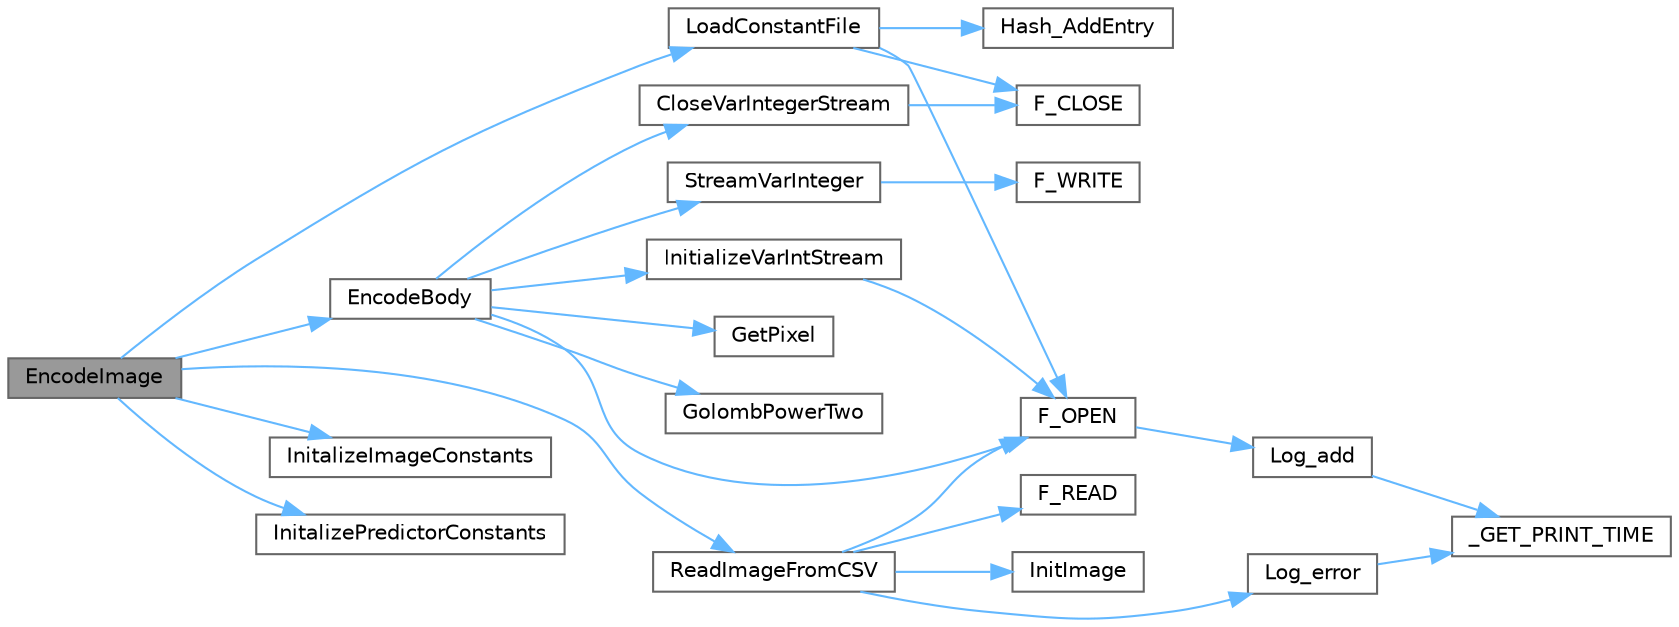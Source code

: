 digraph "EncodeImage"
{
 // LATEX_PDF_SIZE
  bgcolor="transparent";
  edge [fontname=Helvetica,fontsize=10,labelfontname=Helvetica,labelfontsize=10];
  node [fontname=Helvetica,fontsize=10,shape=box,height=0.2,width=0.4];
  rankdir="LR";
  Node1 [id="Node000001",label="EncodeImage",height=0.2,width=0.4,color="gray40", fillcolor="grey60", style="filled", fontcolor="black",tooltip=" "];
  Node1 -> Node2 [id="edge49_Node000001_Node000002",color="steelblue1",style="solid",tooltip=" "];
  Node2 [id="Node000002",label="EncodeBody",height=0.2,width=0.4,color="grey40", fillcolor="white", style="filled",URL="$d9/dd6/a00272.html#a38c7868c2a8819e7abc16148811f2e0b",tooltip=" "];
  Node2 -> Node3 [id="edge50_Node000002_Node000003",color="steelblue1",style="solid",tooltip=" "];
  Node3 [id="Node000003",label="CloseVarIntegerStream",height=0.2,width=0.4,color="grey40", fillcolor="white", style="filled",URL="$d6/d82/a00293.html#afbd717a2dd8bee43593e06a3919ba72a",tooltip=" "];
  Node3 -> Node4 [id="edge51_Node000003_Node000004",color="steelblue1",style="solid",tooltip=" "];
  Node4 [id="Node000004",label="F_CLOSE",height=0.2,width=0.4,color="grey40", fillcolor="white", style="filled",URL="$dc/d5d/a00278.html#ad62e6a72675aa7b389460e97f4e6d998",tooltip=" "];
  Node2 -> Node5 [id="edge52_Node000002_Node000005",color="steelblue1",style="solid",tooltip=" "];
  Node5 [id="Node000005",label="F_OPEN",height=0.2,width=0.4,color="grey40", fillcolor="white", style="filled",URL="$dc/d5d/a00278.html#a05d25080a4592a86386f6d0d3d48496c",tooltip=" "];
  Node5 -> Node6 [id="edge53_Node000005_Node000006",color="steelblue1",style="solid",tooltip=" "];
  Node6 [id="Node000006",label="Log_add",height=0.2,width=0.4,color="grey40", fillcolor="white", style="filled",URL="$d5/d42/a00269.html#a61353ebf0328d8bd1f61f224305e64bb",tooltip=" "];
  Node6 -> Node7 [id="edge54_Node000006_Node000007",color="steelblue1",style="solid",tooltip=" "];
  Node7 [id="Node000007",label="_GET_PRINT_TIME",height=0.2,width=0.4,color="grey40", fillcolor="white", style="filled",URL="$d5/d42/a00269.html#a89eb41300c751659cb27ad5955449bdc",tooltip=" "];
  Node2 -> Node8 [id="edge55_Node000002_Node000008",color="steelblue1",style="solid",tooltip=" "];
  Node8 [id="Node000008",label="GetPixel",height=0.2,width=0.4,color="grey40", fillcolor="white", style="filled",URL="$d0/d39/a00314.html#a78477801fe183cdf32e60df1c92b7320",tooltip=" "];
  Node2 -> Node9 [id="edge56_Node000002_Node000009",color="steelblue1",style="solid",tooltip=" "];
  Node9 [id="Node000009",label="GolombPowerTwo",height=0.2,width=0.4,color="grey40", fillcolor="white", style="filled",URL="$d9/dd6/a00272.html#ad956397a2e57dfa4fe588564adef610f",tooltip=" "];
  Node2 -> Node10 [id="edge57_Node000002_Node000010",color="steelblue1",style="solid",tooltip=" "];
  Node10 [id="Node000010",label="InitializeVarIntStream",height=0.2,width=0.4,color="grey40", fillcolor="white", style="filled",URL="$d6/d82/a00293.html#a0db4a8ab23a4af63c99d5fbfca9073eb",tooltip=" "];
  Node10 -> Node5 [id="edge58_Node000010_Node000005",color="steelblue1",style="solid",tooltip=" "];
  Node2 -> Node11 [id="edge59_Node000002_Node000011",color="steelblue1",style="solid",tooltip=" "];
  Node11 [id="Node000011",label="StreamVarInteger",height=0.2,width=0.4,color="grey40", fillcolor="white", style="filled",URL="$d6/d82/a00293.html#a8b42309d51939ee46f5f0d348fbbcbc0",tooltip=" "];
  Node11 -> Node12 [id="edge60_Node000011_Node000012",color="steelblue1",style="solid",tooltip=" "];
  Node12 [id="Node000012",label="F_WRITE",height=0.2,width=0.4,color="grey40", fillcolor="white", style="filled",URL="$dc/d5d/a00278.html#a94d988ea4ce93357f56c0191584246a6",tooltip=" "];
  Node1 -> Node13 [id="edge61_Node000001_Node000013",color="steelblue1",style="solid",tooltip=" "];
  Node13 [id="Node000013",label="InitalizeImageConstants",height=0.2,width=0.4,color="grey40", fillcolor="white", style="filled",URL="$de/d25/a00290.html#af84e7b9bd8c4fa1203b0040adf941d8d",tooltip=" "];
  Node1 -> Node14 [id="edge62_Node000001_Node000014",color="steelblue1",style="solid",tooltip=" "];
  Node14 [id="Node000014",label="InitalizePredictorConstants",height=0.2,width=0.4,color="grey40", fillcolor="white", style="filled",URL="$de/d25/a00290.html#a6acd65af9a2f057ad3f0891038799e5b",tooltip=" "];
  Node1 -> Node15 [id="edge63_Node000001_Node000015",color="steelblue1",style="solid",tooltip=" "];
  Node15 [id="Node000015",label="LoadConstantFile",height=0.2,width=0.4,color="grey40", fillcolor="white", style="filled",URL="$db/d10/a00350.html#a5d642038360b72b886a5eb66e3efd14a",tooltip=" "];
  Node15 -> Node4 [id="edge64_Node000015_Node000004",color="steelblue1",style="solid",tooltip=" "];
  Node15 -> Node5 [id="edge65_Node000015_Node000005",color="steelblue1",style="solid",tooltip=" "];
  Node15 -> Node16 [id="edge66_Node000015_Node000016",color="steelblue1",style="solid",tooltip=" "];
  Node16 [id="Node000016",label="Hash_AddEntry",height=0.2,width=0.4,color="grey40", fillcolor="white", style="filled",URL="$d5/d35/a00266.html#af0c750fb9a54f590b713d6526ed263fc",tooltip=" "];
  Node1 -> Node17 [id="edge67_Node000001_Node000017",color="steelblue1",style="solid",tooltip=" "];
  Node17 [id="Node000017",label="ReadImageFromCSV",height=0.2,width=0.4,color="grey40", fillcolor="white", style="filled",URL="$df/da9/a00263.html#aba677341d6fd704867c56e0b5d6f3fc3",tooltip=" "];
  Node17 -> Node5 [id="edge68_Node000017_Node000005",color="steelblue1",style="solid",tooltip=" "];
  Node17 -> Node18 [id="edge69_Node000017_Node000018",color="steelblue1",style="solid",tooltip=" "];
  Node18 [id="Node000018",label="F_READ",height=0.2,width=0.4,color="grey40", fillcolor="white", style="filled",URL="$dc/d5d/a00278.html#a6d14febd2771048b4a06dd86ea17718d",tooltip=" "];
  Node17 -> Node19 [id="edge70_Node000017_Node000019",color="steelblue1",style="solid",tooltip=" "];
  Node19 [id="Node000019",label="InitImage",height=0.2,width=0.4,color="grey40", fillcolor="white", style="filled",URL="$d0/d39/a00314.html#a61b8047c5bba5a89979d65847e4103b1",tooltip=" "];
  Node17 -> Node20 [id="edge71_Node000017_Node000020",color="steelblue1",style="solid",tooltip=" "];
  Node20 [id="Node000020",label="Log_error",height=0.2,width=0.4,color="grey40", fillcolor="white", style="filled",URL="$d5/d42/a00269.html#ad795690a809192117add6898be812267",tooltip=" "];
  Node20 -> Node7 [id="edge72_Node000020_Node000007",color="steelblue1",style="solid",tooltip=" "];
}
